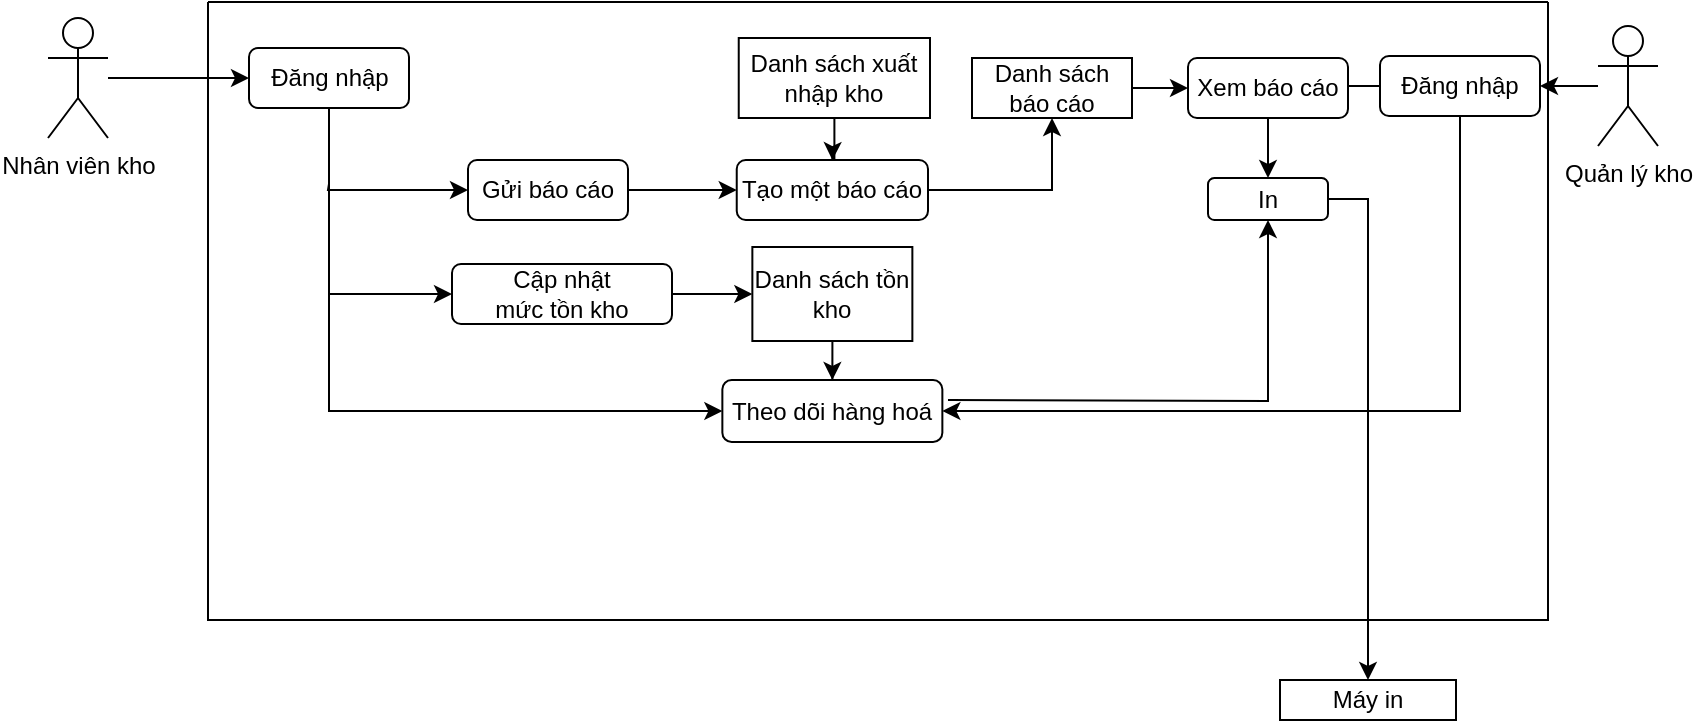 <mxfile version="27.0.6">
  <diagram name="Trang-1" id="D9kbNR4Y4z5BwE0H5Da0">
    <mxGraphModel dx="872" dy="473" grid="1" gridSize="10" guides="1" tooltips="1" connect="1" arrows="1" fold="1" page="1" pageScale="1" pageWidth="1169" pageHeight="827" math="0" shadow="0">
      <root>
        <mxCell id="0" />
        <mxCell id="1" parent="0" />
        <mxCell id="RE8hw0GTR6m2Dy88vsNo-1" value="Nhân viên kho" style="shape=umlActor;verticalLabelPosition=bottom;verticalAlign=top;html=1;outlineConnect=0;" parent="1" vertex="1">
          <mxGeometry x="120" y="29" width="30" height="60" as="geometry" />
        </mxCell>
        <mxCell id="RE8hw0GTR6m2Dy88vsNo-2" value="Quản lý kho" style="shape=umlActor;verticalLabelPosition=bottom;verticalAlign=top;html=1;outlineConnect=0;" parent="1" vertex="1">
          <mxGeometry x="895" y="33" width="30" height="60" as="geometry" />
        </mxCell>
        <mxCell id="RE8hw0GTR6m2Dy88vsNo-5" value="" style="endArrow=classic;html=1;rounded=0;entryX=0;entryY=0.5;entryDx=0;entryDy=0;" parent="1" source="RE8hw0GTR6m2Dy88vsNo-1" target="RE8hw0GTR6m2Dy88vsNo-6" edge="1">
          <mxGeometry width="50" height="50" relative="1" as="geometry">
            <mxPoint x="140" y="200" as="sourcePoint" />
            <mxPoint x="200" y="170" as="targetPoint" />
          </mxGeometry>
        </mxCell>
        <mxCell id="RE8hw0GTR6m2Dy88vsNo-16" value="" style="swimlane;startSize=0;" parent="1" vertex="1">
          <mxGeometry x="200" y="21" width="670" height="309" as="geometry" />
        </mxCell>
        <mxCell id="0RWC0uuBtocXuPP7cz6o-1" style="edgeStyle=orthogonalEdgeStyle;rounded=0;orthogonalLoop=1;jettySize=auto;html=1;" parent="RE8hw0GTR6m2Dy88vsNo-16" source="RE8hw0GTR6m2Dy88vsNo-6" target="RE8hw0GTR6m2Dy88vsNo-15" edge="1">
          <mxGeometry relative="1" as="geometry">
            <Array as="points">
              <mxPoint x="61" y="146" />
            </Array>
          </mxGeometry>
        </mxCell>
        <mxCell id="0RWC0uuBtocXuPP7cz6o-7" style="edgeStyle=orthogonalEdgeStyle;rounded=0;orthogonalLoop=1;jettySize=auto;html=1;entryX=0;entryY=0.5;entryDx=0;entryDy=0;" parent="RE8hw0GTR6m2Dy88vsNo-16" source="RE8hw0GTR6m2Dy88vsNo-6" target="RE8hw0GTR6m2Dy88vsNo-32" edge="1">
          <mxGeometry relative="1" as="geometry">
            <Array as="points">
              <mxPoint x="61" y="91" />
              <mxPoint x="60" y="144" />
            </Array>
          </mxGeometry>
        </mxCell>
        <mxCell id="0RWC0uuBtocXuPP7cz6o-16" style="edgeStyle=orthogonalEdgeStyle;rounded=0;orthogonalLoop=1;jettySize=auto;html=1;entryX=0;entryY=0.5;entryDx=0;entryDy=0;" parent="RE8hw0GTR6m2Dy88vsNo-16" source="RE8hw0GTR6m2Dy88vsNo-6" target="RE8hw0GTR6m2Dy88vsNo-38" edge="1">
          <mxGeometry relative="1" as="geometry">
            <Array as="points">
              <mxPoint x="61" y="205" />
            </Array>
          </mxGeometry>
        </mxCell>
        <mxCell id="RE8hw0GTR6m2Dy88vsNo-6" value="Đăng nhập" style="rounded=1;whiteSpace=wrap;html=1;" parent="RE8hw0GTR6m2Dy88vsNo-16" vertex="1">
          <mxGeometry x="20.5" y="23" width="80" height="30" as="geometry" />
        </mxCell>
        <mxCell id="QrGvr3LlAkq4sx4mLev--2" style="edgeStyle=orthogonalEdgeStyle;rounded=0;orthogonalLoop=1;jettySize=auto;html=1;" edge="1" parent="RE8hw0GTR6m2Dy88vsNo-16" source="RE8hw0GTR6m2Dy88vsNo-15" target="RE8hw0GTR6m2Dy88vsNo-54">
          <mxGeometry relative="1" as="geometry" />
        </mxCell>
        <mxCell id="RE8hw0GTR6m2Dy88vsNo-15" value="Cập nhật&lt;div&gt;mức tồn kho&lt;/div&gt;" style="rounded=1;whiteSpace=wrap;html=1;" parent="RE8hw0GTR6m2Dy88vsNo-16" vertex="1">
          <mxGeometry x="122" y="131" width="110" height="30" as="geometry" />
        </mxCell>
        <mxCell id="0RWC0uuBtocXuPP7cz6o-8" style="edgeStyle=orthogonalEdgeStyle;rounded=0;orthogonalLoop=1;jettySize=auto;html=1;entryX=1;entryY=0.5;entryDx=0;entryDy=0;" parent="RE8hw0GTR6m2Dy88vsNo-16" source="RE8hw0GTR6m2Dy88vsNo-17" target="RE8hw0GTR6m2Dy88vsNo-22" edge="1">
          <mxGeometry relative="1" as="geometry" />
        </mxCell>
        <mxCell id="QrGvr3LlAkq4sx4mLev--12" style="edgeStyle=orthogonalEdgeStyle;rounded=0;orthogonalLoop=1;jettySize=auto;html=1;entryX=1;entryY=0.5;entryDx=0;entryDy=0;" edge="1" parent="RE8hw0GTR6m2Dy88vsNo-16" source="RE8hw0GTR6m2Dy88vsNo-17" target="RE8hw0GTR6m2Dy88vsNo-38">
          <mxGeometry relative="1" as="geometry">
            <Array as="points">
              <mxPoint x="626" y="205" />
            </Array>
          </mxGeometry>
        </mxCell>
        <mxCell id="RE8hw0GTR6m2Dy88vsNo-17" value="Đăng nhập" style="rounded=1;whiteSpace=wrap;html=1;" parent="RE8hw0GTR6m2Dy88vsNo-16" vertex="1">
          <mxGeometry x="586" y="27" width="80" height="30" as="geometry" />
        </mxCell>
        <mxCell id="QrGvr3LlAkq4sx4mLev--13" style="edgeStyle=orthogonalEdgeStyle;rounded=0;orthogonalLoop=1;jettySize=auto;html=1;" edge="1" parent="RE8hw0GTR6m2Dy88vsNo-16" source="RE8hw0GTR6m2Dy88vsNo-24" target="RE8hw0GTR6m2Dy88vsNo-22">
          <mxGeometry relative="1" as="geometry" />
        </mxCell>
        <mxCell id="RE8hw0GTR6m2Dy88vsNo-24" value="Danh sách báo cáo" style="rounded=0;whiteSpace=wrap;html=1;" parent="RE8hw0GTR6m2Dy88vsNo-16" vertex="1">
          <mxGeometry x="382" y="28" width="80" height="30" as="geometry" />
        </mxCell>
        <mxCell id="QrGvr3LlAkq4sx4mLev--16" style="edgeStyle=orthogonalEdgeStyle;rounded=0;orthogonalLoop=1;jettySize=auto;html=1;" edge="1" parent="RE8hw0GTR6m2Dy88vsNo-16" source="RE8hw0GTR6m2Dy88vsNo-22" target="QrGvr3LlAkq4sx4mLev--15">
          <mxGeometry relative="1" as="geometry" />
        </mxCell>
        <mxCell id="RE8hw0GTR6m2Dy88vsNo-22" value="Xem báo cáo" style="rounded=1;whiteSpace=wrap;html=1;" parent="RE8hw0GTR6m2Dy88vsNo-16" vertex="1">
          <mxGeometry x="490" y="28" width="80" height="30" as="geometry" />
        </mxCell>
        <mxCell id="0RWC0uuBtocXuPP7cz6o-12" style="edgeStyle=orthogonalEdgeStyle;rounded=0;orthogonalLoop=1;jettySize=auto;html=1;" parent="RE8hw0GTR6m2Dy88vsNo-16" source="RE8hw0GTR6m2Dy88vsNo-20" target="RE8hw0GTR6m2Dy88vsNo-24" edge="1">
          <mxGeometry relative="1" as="geometry" />
        </mxCell>
        <mxCell id="RE8hw0GTR6m2Dy88vsNo-20" value="Tạo một báo cáo" style="rounded=1;whiteSpace=wrap;html=1;" parent="RE8hw0GTR6m2Dy88vsNo-16" vertex="1">
          <mxGeometry x="264.37" y="79" width="95.63" height="30" as="geometry" />
        </mxCell>
        <mxCell id="RE8hw0GTR6m2Dy88vsNo-35" value="" style="edgeStyle=orthogonalEdgeStyle;rounded=0;orthogonalLoop=1;jettySize=auto;html=1;" parent="RE8hw0GTR6m2Dy88vsNo-16" source="RE8hw0GTR6m2Dy88vsNo-32" target="RE8hw0GTR6m2Dy88vsNo-20" edge="1">
          <mxGeometry relative="1" as="geometry" />
        </mxCell>
        <mxCell id="RE8hw0GTR6m2Dy88vsNo-32" value="Gửi báo cáo" style="rounded=1;whiteSpace=wrap;html=1;" parent="RE8hw0GTR6m2Dy88vsNo-16" vertex="1">
          <mxGeometry x="130" y="79" width="80" height="30" as="geometry" />
        </mxCell>
        <mxCell id="QrGvr3LlAkq4sx4mLev--18" style="edgeStyle=orthogonalEdgeStyle;rounded=0;orthogonalLoop=1;jettySize=auto;html=1;entryX=0.5;entryY=1;entryDx=0;entryDy=0;" edge="1" parent="RE8hw0GTR6m2Dy88vsNo-16" target="QrGvr3LlAkq4sx4mLev--15">
          <mxGeometry relative="1" as="geometry">
            <mxPoint x="370" y="199" as="sourcePoint" />
          </mxGeometry>
        </mxCell>
        <mxCell id="RE8hw0GTR6m2Dy88vsNo-38" value="Theo dõi hàng hoá" style="rounded=1;whiteSpace=wrap;html=1;" parent="RE8hw0GTR6m2Dy88vsNo-16" vertex="1">
          <mxGeometry x="257.18" y="189" width="110" height="31" as="geometry" />
        </mxCell>
        <mxCell id="QrGvr3LlAkq4sx4mLev--10" style="edgeStyle=orthogonalEdgeStyle;rounded=0;orthogonalLoop=1;jettySize=auto;html=1;entryX=0.5;entryY=0;entryDx=0;entryDy=0;" edge="1" parent="RE8hw0GTR6m2Dy88vsNo-16" source="RE8hw0GTR6m2Dy88vsNo-47" target="RE8hw0GTR6m2Dy88vsNo-20">
          <mxGeometry relative="1" as="geometry" />
        </mxCell>
        <mxCell id="RE8hw0GTR6m2Dy88vsNo-47" value="Danh sách xuất nhập kho" style="rounded=0;whiteSpace=wrap;html=1;" parent="RE8hw0GTR6m2Dy88vsNo-16" vertex="1">
          <mxGeometry x="265.37" y="18" width="95.63" height="40" as="geometry" />
        </mxCell>
        <mxCell id="QrGvr3LlAkq4sx4mLev--4" style="edgeStyle=orthogonalEdgeStyle;rounded=0;orthogonalLoop=1;jettySize=auto;html=1;entryX=0.5;entryY=0;entryDx=0;entryDy=0;" edge="1" parent="RE8hw0GTR6m2Dy88vsNo-16" source="RE8hw0GTR6m2Dy88vsNo-54" target="RE8hw0GTR6m2Dy88vsNo-38">
          <mxGeometry relative="1" as="geometry" />
        </mxCell>
        <mxCell id="RE8hw0GTR6m2Dy88vsNo-54" value="Danh sách tồn kho" style="rounded=0;whiteSpace=wrap;html=1;" parent="RE8hw0GTR6m2Dy88vsNo-16" vertex="1">
          <mxGeometry x="272.18" y="122.5" width="80" height="47" as="geometry" />
        </mxCell>
        <mxCell id="QrGvr3LlAkq4sx4mLev--15" value="In" style="rounded=1;whiteSpace=wrap;html=1;" vertex="1" parent="RE8hw0GTR6m2Dy88vsNo-16">
          <mxGeometry x="500" y="88" width="60" height="21" as="geometry" />
        </mxCell>
        <mxCell id="RE8hw0GTR6m2Dy88vsNo-18" value="" style="endArrow=classic;html=1;rounded=0;entryX=1;entryY=0.5;entryDx=0;entryDy=0;" parent="1" source="RE8hw0GTR6m2Dy88vsNo-2" target="RE8hw0GTR6m2Dy88vsNo-17" edge="1">
          <mxGeometry width="50" height="50" relative="1" as="geometry">
            <mxPoint x="760" y="230" as="sourcePoint" />
            <mxPoint x="746" y="120" as="targetPoint" />
          </mxGeometry>
        </mxCell>
        <mxCell id="QrGvr3LlAkq4sx4mLev--19" value="Máy in" style="rounded=0;whiteSpace=wrap;html=1;" vertex="1" parent="1">
          <mxGeometry x="736" y="360" width="88" height="20" as="geometry" />
        </mxCell>
        <mxCell id="QrGvr3LlAkq4sx4mLev--20" style="edgeStyle=orthogonalEdgeStyle;rounded=0;orthogonalLoop=1;jettySize=auto;html=1;entryX=0.5;entryY=0;entryDx=0;entryDy=0;" edge="1" parent="1" source="QrGvr3LlAkq4sx4mLev--15" target="QrGvr3LlAkq4sx4mLev--19">
          <mxGeometry relative="1" as="geometry">
            <Array as="points">
              <mxPoint x="780" y="120" />
              <mxPoint x="780" y="350" />
            </Array>
          </mxGeometry>
        </mxCell>
      </root>
    </mxGraphModel>
  </diagram>
</mxfile>
